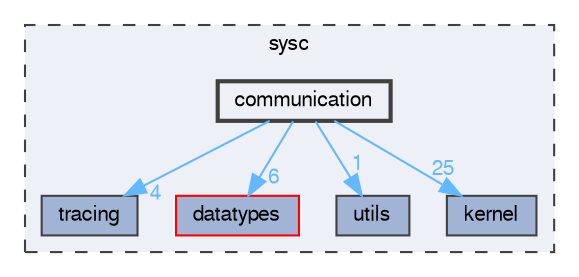 digraph "sysc/communication"
{
 // LATEX_PDF_SIZE
  bgcolor="transparent";
  edge [fontname=FreeSans,fontsize=10,labelfontname=FreeSans,labelfontsize=10];
  node [fontname=FreeSans,fontsize=10,shape=box,height=0.2,width=0.4];
  compound=true
  subgraph clusterdir_b3fe251d03f02f270a00ddc1eaee8ac2 {
    graph [ bgcolor="#edf0f7", pencolor="grey25", label="sysc", fontname=FreeSans,fontsize=10 style="filled,dashed", URL="dir_b3fe251d03f02f270a00ddc1eaee8ac2.html",tooltip=""]
  dir_4eddbcb30e9a369379b31e2b2e8cd530 [label="tracing", fillcolor="#a2b4d6", color="grey25", style="filled", URL="dir_4eddbcb30e9a369379b31e2b2e8cd530.html",tooltip=""];
  dir_5e69c086e82be690ab2b0365646e74e7 [label="datatypes", fillcolor="#a2b4d6", color="red", style="filled", URL="dir_5e69c086e82be690ab2b0365646e74e7.html",tooltip=""];
  dir_abe2d21ecb619c40140cdc0b9ea59ef5 [label="utils", fillcolor="#a2b4d6", color="grey25", style="filled", URL="dir_abe2d21ecb619c40140cdc0b9ea59ef5.html",tooltip=""];
  dir_b4b56023568c35e5a49172d00a6c7a39 [label="kernel", fillcolor="#a2b4d6", color="grey25", style="filled", URL="dir_b4b56023568c35e5a49172d00a6c7a39.html",tooltip=""];
  dir_1f5acf9294170349f6e9bfe447c29bee [label="communication", fillcolor="#edf0f7", color="grey25", style="filled,bold", URL="dir_1f5acf9294170349f6e9bfe447c29bee.html",tooltip=""];
  }
  dir_1f5acf9294170349f6e9bfe447c29bee->dir_4eddbcb30e9a369379b31e2b2e8cd530 [headlabel="4", labeldistance=1.5 headhref="dir_000001_000008.html" href="dir_000001_000008.html" color="steelblue1" fontcolor="steelblue1"];
  dir_1f5acf9294170349f6e9bfe447c29bee->dir_5e69c086e82be690ab2b0365646e74e7 [headlabel="6", labeldistance=1.5 headhref="dir_000001_000002.html" href="dir_000001_000002.html" color="steelblue1" fontcolor="steelblue1"];
  dir_1f5acf9294170349f6e9bfe447c29bee->dir_abe2d21ecb619c40140cdc0b9ea59ef5 [headlabel="1", labeldistance=1.5 headhref="dir_000001_000009.html" href="dir_000001_000009.html" color="steelblue1" fontcolor="steelblue1"];
  dir_1f5acf9294170349f6e9bfe447c29bee->dir_b4b56023568c35e5a49172d00a6c7a39 [headlabel="25", labeldistance=1.5 headhref="dir_000001_000005.html" href="dir_000001_000005.html" color="steelblue1" fontcolor="steelblue1"];
}
